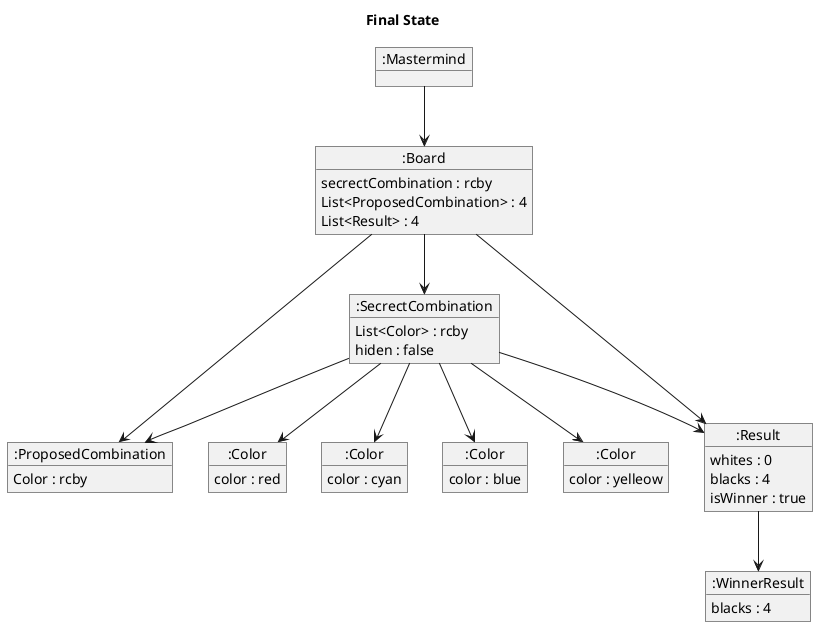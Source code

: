 @startuml InitialState
title Final State
object ":Mastermind" as Mastermind
object ":Board" as Board{
    secrectCombination : rcby
    List<ProposedCombination> : 4
    List<Result> : 4
}

object ":SecrectCombination" as SecrectCombination{
    List<Color> : rcby
    hiden : false
}

object ":ProposedCombination" as ProposedCombination{
   Color : rcby
}

object ":Color" as Color1{
    color : red
}
object ":Color" as Color2{
    color : cyan
}
object ":Color" as Color3{
    color : blue
}
object ":Color" as Color4{
    color : yelleow
}

object ":Result" as Result {
    whites : 0
    blacks : 4
    isWinner : true
}

object ":WinnerResult" as WinnerResult {
    blacks : 4
}

Mastermind -down-> Board
Board -down-> SecrectCombination
Board -down-> ProposedCombination
Board -down-> Result
SecrectCombination -down-> Color1
SecrectCombination -down-> Color2
SecrectCombination -down-> Color3
SecrectCombination -down-> Color4
SecrectCombination --> Result
SecrectCombination --> ProposedCombination
Result -down-> WinnerResult
@enduml